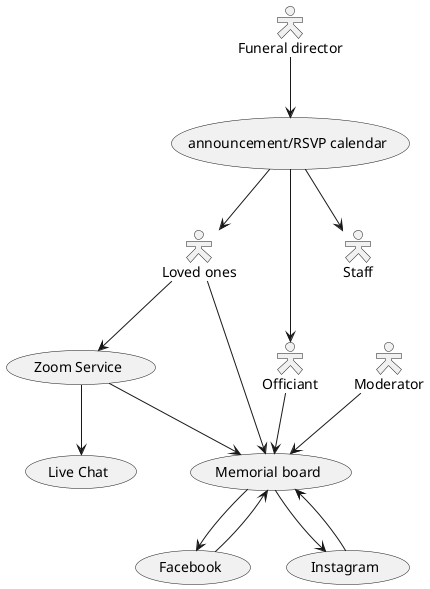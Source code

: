 @startuml Remember Together - use cases 
skinparam actorStyle Hollow

"Loved ones" as LO
"Officiant" as Of
"Funeral director" as Admin
"Staff" as staff
"Moderator" as mod 


' "Admin the app" as (admin)
"announcement/RSVP calendar" as (cal)
"Zoom Service" as (zoom)
"Memorial board" as (board)
"Facebook" as (fb)
"Live Chat" as (chat)
"Instagram" as (insta)

' LO <-- (board)
LO --> (zoom) 
LO --> (board)

(zoom) --> (chat)

Of --> (board)
' Of <-- (board)
mod --> (board)


(zoom) --> (board)
(board) --> (fb)
(board) <-- (fb)
(board) --> (insta)
(board) <-- (insta)


' Admin --> (admin)

Admin --> (cal)
' (admin) --> (board)
' (admin) <-- (board)
(cal) --> LO
(cal) --> Of
(cal) --> staff


@enduml